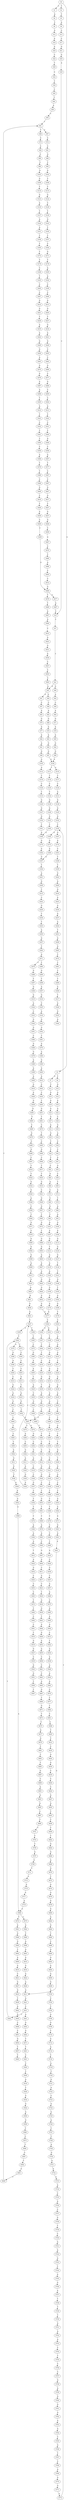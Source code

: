 strict digraph  {
	S0 -> S1 [ label = C ];
	S0 -> S2 [ label = T ];
	S0 -> S3 [ label = G ];
	S1 -> S4 [ label = A ];
	S2 -> S5 [ label = T ];
	S3 -> S6 [ label = T ];
	S3 -> S7 [ label = G ];
	S4 -> S8 [ label = T ];
	S5 -> S9 [ label = A ];
	S6 -> S10 [ label = G ];
	S7 -> S11 [ label = T ];
	S8 -> S12 [ label = G ];
	S9 -> S13 [ label = C ];
	S10 -> S14 [ label = A ];
	S11 -> S15 [ label = G ];
	S12 -> S16 [ label = A ];
	S13 -> S17 [ label = C ];
	S14 -> S18 [ label = A ];
	S15 -> S19 [ label = A ];
	S16 -> S20 [ label = A ];
	S17 -> S21 [ label = G ];
	S18 -> S22 [ label = A ];
	S19 -> S23 [ label = G ];
	S20 -> S24 [ label = C ];
	S21 -> S25 [ label = G ];
	S22 -> S26 [ label = C ];
	S23 -> S27 [ label = G ];
	S24 -> S28 [ label = T ];
	S25 -> S29 [ label = A ];
	S26 -> S30 [ label = G ];
	S27 -> S31 [ label = A ];
	S28 -> S32 [ label = C ];
	S29 -> S33 [ label = C ];
	S30 -> S34 [ label = A ];
	S31 -> S35 [ label = G ];
	S32 -> S36 [ label = T ];
	S33 -> S37 [ label = C ];
	S34 -> S38 [ label = C ];
	S35 -> S39 [ label = T ];
	S36 -> S40 [ label = C ];
	S37 -> S41 [ label = T ];
	S38 -> S42 [ label = C ];
	S39 -> S43 [ label = T ];
	S40 -> S44 [ label = T ];
	S41 -> S45 [ label = A ];
	S41 -> S46 [ label = G ];
	S42 -> S47 [ label = A ];
	S43 -> S48 [ label = T ];
	S44 -> S49 [ label = A ];
	S45 -> S50 [ label = G ];
	S45 -> S51 [ label = A ];
	S46 -> S52 [ label = A ];
	S47 -> S53 [ label = G ];
	S48 -> S54 [ label = C ];
	S49 -> S55 [ label = C ];
	S50 -> S56 [ label = C ];
	S51 -> S57 [ label = C ];
	S52 -> S58 [ label = C ];
	S53 -> S59 [ label = C ];
	S54 -> S60 [ label = G ];
	S55 -> S61 [ label = T ];
	S56 -> S62 [ label = A ];
	S57 -> S63 [ label = A ];
	S58 -> S64 [ label = A ];
	S59 -> S65 [ label = T ];
	S60 -> S66 [ label = A ];
	S61 -> S67 [ label = A ];
	S61 -> S68 [ label = T ];
	S62 -> S69 [ label = G ];
	S63 -> S70 [ label = G ];
	S64 -> S71 [ label = G ];
	S65 -> S72 [ label = A ];
	S66 -> S73 [ label = C ];
	S67 -> S74 [ label = C ];
	S68 -> S75 [ label = C ];
	S69 -> S76 [ label = A ];
	S70 -> S77 [ label = A ];
	S71 -> S78 [ label = A ];
	S72 -> S79 [ label = T ];
	S73 -> S80 [ label = C ];
	S74 -> S81 [ label = C ];
	S75 -> S82 [ label = C ];
	S76 -> S83 [ label = A ];
	S77 -> S84 [ label = A ];
	S78 -> S85 [ label = A ];
	S79 -> S86 [ label = A ];
	S80 -> S87 [ label = G ];
	S81 -> S88 [ label = G ];
	S82 -> S89 [ label = C ];
	S83 -> S90 [ label = G ];
	S84 -> S91 [ label = A ];
	S85 -> S92 [ label = G ];
	S86 -> S93 [ label = A ];
	S87 -> S94 [ label = T ];
	S88 -> S95 [ label = T ];
	S89 -> S96 [ label = T ];
	S90 -> S97 [ label = G ];
	S91 -> S98 [ label = G ];
	S92 -> S99 [ label = G ];
	S93 -> S100 [ label = G ];
	S94 -> S101 [ label = A ];
	S95 -> S102 [ label = G ];
	S96 -> S103 [ label = G ];
	S97 -> S104 [ label = G ];
	S98 -> S105 [ label = G ];
	S99 -> S104 [ label = G ];
	S100 -> S106 [ label = A ];
	S101 -> S107 [ label = A ];
	S102 -> S108 [ label = T ];
	S103 -> S109 [ label = G ];
	S104 -> S110 [ label = G ];
	S104 -> S111 [ label = T ];
	S105 -> S112 [ label = A ];
	S106 -> S113 [ label = G ];
	S107 -> S114 [ label = G ];
	S108 -> S115 [ label = T ];
	S109 -> S116 [ label = T ];
	S110 -> S117 [ label = T ];
	S111 -> S118 [ label = T ];
	S112 -> S119 [ label = T ];
	S113 -> S120 [ label = G ];
	S114 -> S121 [ label = T ];
	S115 -> S122 [ label = G ];
	S116 -> S123 [ label = G ];
	S117 -> S124 [ label = C ];
	S118 -> S125 [ label = C ];
	S119 -> S126 [ label = C ];
	S120 -> S127 [ label = G ];
	S121 -> S128 [ label = A ];
	S122 -> S129 [ label = C ];
	S123 -> S130 [ label = A ];
	S124 -> S131 [ label = A ];
	S125 -> S132 [ label = T ];
	S126 -> S133 [ label = T ];
	S127 -> S134 [ label = T ];
	S128 -> S135 [ label = A ];
	S129 -> S136 [ label = T ];
	S130 -> S137 [ label = T ];
	S131 -> S138 [ label = G ];
	S132 -> S139 [ label = G ];
	S133 -> S140 [ label = G ];
	S134 -> S141 [ label = T ];
	S135 -> S142 [ label = A ];
	S136 -> S143 [ label = G ];
	S137 -> S144 [ label = A ];
	S138 -> S145 [ label = G ];
	S139 -> S146 [ label = G ];
	S140 -> S147 [ label = G ];
	S141 -> S148 [ label = G ];
	S142 -> S149 [ label = G ];
	S143 -> S150 [ label = T ];
	S144 -> S151 [ label = A ];
	S145 -> S152 [ label = G ];
	S146 -> S153 [ label = G ];
	S147 -> S154 [ label = G ];
	S148 -> S155 [ label = T ];
	S149 -> S156 [ label = G ];
	S150 -> S157 [ label = T ];
	S151 -> S158 [ label = T ];
	S152 -> S159 [ label = T ];
	S153 -> S160 [ label = T ];
	S154 -> S161 [ label = T ];
	S155 -> S162 [ label = A ];
	S156 -> S163 [ label = A ];
	S157 -> S164 [ label = C ];
	S158 -> S165 [ label = T ];
	S159 -> S166 [ label = A ];
	S159 -> S167 [ label = G ];
	S160 -> S168 [ label = A ];
	S161 -> S168 [ label = A ];
	S162 -> S169 [ label = G ];
	S163 -> S170 [ label = A ];
	S164 -> S171 [ label = G ];
	S165 -> S172 [ label = T ];
	S166 -> S173 [ label = G ];
	S167 -> S174 [ label = A ];
	S168 -> S175 [ label = G ];
	S169 -> S176 [ label = T ];
	S170 -> S177 [ label = A ];
	S171 -> S178 [ label = T ];
	S172 -> S179 [ label = T ];
	S173 -> S180 [ label = A ];
	S174 -> S181 [ label = C ];
	S175 -> S182 [ label = A ];
	S176 -> S183 [ label = C ];
	S177 -> S184 [ label = C ];
	S178 -> S185 [ label = A ];
	S179 -> S186 [ label = C ];
	S180 -> S187 [ label = G ];
	S181 -> S188 [ label = T ];
	S182 -> S187 [ label = G ];
	S183 -> S189 [ label = A ];
	S184 -> S190 [ label = C ];
	S184 -> S191 [ label = G ];
	S185 -> S192 [ label = A ];
	S186 -> S193 [ label = T ];
	S187 -> S194 [ label = T ];
	S188 -> S195 [ label = T ];
	S189 -> S196 [ label = A ];
	S190 -> S197 [ label = T ];
	S191 -> S198 [ label = T ];
	S192 -> S199 [ label = C ];
	S193 -> S200 [ label = C ];
	S194 -> S201 [ label = A ];
	S195 -> S202 [ label = G ];
	S196 -> S203 [ label = A ];
	S197 -> S204 [ label = T ];
	S198 -> S205 [ label = C ];
	S199 -> S206 [ label = C ];
	S200 -> S207 [ label = C ];
	S201 -> S208 [ label = G ];
	S202 -> S209 [ label = A ];
	S203 -> S210 [ label = A ];
	S204 -> S211 [ label = T ];
	S205 -> S212 [ label = G ];
	S206 -> S213 [ label = G ];
	S207 -> S214 [ label = G ];
	S208 -> S215 [ label = T ];
	S209 -> S216 [ label = G ];
	S210 -> S217 [ label = T ];
	S211 -> S218 [ label = C ];
	S212 -> S219 [ label = A ];
	S213 -> S220 [ label = G ];
	S214 -> S221 [ label = G ];
	S215 -> S222 [ label = C ];
	S216 -> S223 [ label = A ];
	S217 -> S224 [ label = A ];
	S218 -> S225 [ label = C ];
	S219 -> S226 [ label = A ];
	S220 -> S227 [ label = T ];
	S221 -> S228 [ label = T ];
	S222 -> S229 [ label = G ];
	S223 -> S230 [ label = A ];
	S224 -> S231 [ label = A ];
	S225 -> S232 [ label = G ];
	S226 -> S233 [ label = G ];
	S227 -> S234 [ label = G ];
	S228 -> S235 [ label = A ];
	S229 -> S236 [ label = T ];
	S230 -> S237 [ label = A ];
	S231 -> S238 [ label = G ];
	S232 -> S239 [ label = T ];
	S233 -> S240 [ label = A ];
	S234 -> S241 [ label = A ];
	S235 -> S242 [ label = A ];
	S236 -> S243 [ label = T ];
	S237 -> S244 [ label = A ];
	S238 -> S245 [ label = A ];
	S239 -> S246 [ label = A ];
	S240 -> S247 [ label = A ];
	S241 -> S248 [ label = G ];
	S242 -> S249 [ label = G ];
	S243 -> S250 [ label = A ];
	S244 -> S251 [ label = T ];
	S245 -> S252 [ label = C ];
	S246 -> S253 [ label = G ];
	S247 -> S254 [ label = A ];
	S248 -> S255 [ label = C ];
	S249 -> S256 [ label = G ];
	S250 -> S257 [ label = G ];
	S251 -> S258 [ label = G ];
	S252 -> S259 [ label = T ];
	S253 -> S260 [ label = T ];
	S254 -> S261 [ label = A ];
	S255 -> S262 [ label = C ];
	S256 -> S263 [ label = A ];
	S257 -> S264 [ label = T ];
	S258 -> S265 [ label = G ];
	S259 -> S266 [ label = T ];
	S260 -> S267 [ label = C ];
	S261 -> S268 [ label = C ];
	S262 -> S269 [ label = G ];
	S263 -> S270 [ label = G ];
	S264 -> S271 [ label = A ];
	S265 -> S272 [ label = T ];
	S266 -> S273 [ label = A ];
	S267 -> S274 [ label = G ];
	S267 -> S275 [ label = C ];
	S268 -> S276 [ label = C ];
	S269 -> S277 [ label = C ];
	S270 -> S278 [ label = G ];
	S271 -> S279 [ label = C ];
	S271 -> S280 [ label = T ];
	S272 -> S281 [ label = T ];
	S273 -> S282 [ label = T ];
	S274 -> S283 [ label = G ];
	S275 -> S284 [ label = A ];
	S276 -> S285 [ label = T ];
	S277 -> S286 [ label = G ];
	S278 -> S287 [ label = A ];
	S279 -> S288 [ label = G ];
	S280 -> S289 [ label = G ];
	S281 -> S290 [ label = T ];
	S282 -> S291 [ label = T ];
	S283 -> S292 [ label = C ];
	S284 -> S293 [ label = C ];
	S285 -> S294 [ label = T ];
	S286 -> S295 [ label = C ];
	S287 -> S296 [ label = A ];
	S288 -> S297 [ label = T ];
	S289 -> S298 [ label = T ];
	S290 -> S299 [ label = T ];
	S291 -> S300 [ label = G ];
	S292 -> S301 [ label = G ];
	S293 -> S302 [ label = G ];
	S294 -> S303 [ label = C ];
	S295 -> S304 [ label = C ];
	S296 -> S305 [ label = T ];
	S297 -> S306 [ label = G ];
	S298 -> S307 [ label = A ];
	S299 -> S308 [ label = A ];
	S300 -> S309 [ label = T ];
	S301 -> S310 [ label = A ];
	S302 -> S311 [ label = A ];
	S303 -> S312 [ label = C ];
	S304 -> S313 [ label = A ];
	S305 -> S314 [ label = A ];
	S306 -> S315 [ label = G ];
	S307 -> S316 [ label = G ];
	S308 -> S317 [ label = T ];
	S309 -> S318 [ label = G ];
	S310 -> S319 [ label = C ];
	S311 -> S320 [ label = A ];
	S312 -> S321 [ label = A ];
	S313 -> S322 [ label = T ];
	S314 -> S323 [ label = T ];
	S315 -> S324 [ label = A ];
	S316 -> S325 [ label = C ];
	S317 -> S326 [ label = A ];
	S318 -> S327 [ label = A ];
	S319 -> S328 [ label = C ];
	S320 -> S329 [ label = G ];
	S321 -> S330 [ label = G ];
	S322 -> S331 [ label = C ];
	S323 -> S332 [ label = C ];
	S324 -> S333 [ label = C ];
	S325 -> S334 [ label = A ];
	S326 -> S335 [ label = G ];
	S327 -> S336 [ label = C ];
	S328 -> S337 [ label = G ];
	S329 -> S338 [ label = A ];
	S330 -> S339 [ label = T ];
	S331 -> S340 [ label = T ];
	S332 -> S341 [ label = T ];
	S333 -> S342 [ label = G ];
	S334 -> S343 [ label = G ];
	S335 -> S344 [ label = A ];
	S336 -> S345 [ label = T ];
	S337 -> S346 [ label = C ];
	S338 -> S347 [ label = C ];
	S339 -> S348 [ label = T ];
	S340 -> S349 [ label = A ];
	S341 -> S350 [ label = T ];
	S342 -> S351 [ label = G ];
	S343 -> S352 [ label = G ];
	S345 -> S353 [ label = A ];
	S346 -> S354 [ label = T ];
	S347 -> S355 [ label = C ];
	S347 -> S356 [ label = T ];
	S348 -> S357 [ label = T ];
	S349 -> S358 [ label = C ];
	S350 -> S359 [ label = C ];
	S351 -> S360 [ label = C ];
	S352 -> S361 [ label = T ];
	S353 -> S362 [ label = A ];
	S354 -> S363 [ label = T ];
	S355 -> S364 [ label = T ];
	S356 -> S365 [ label = T ];
	S357 -> S366 [ label = T ];
	S358 -> S367 [ label = A ];
	S359 -> S368 [ label = A ];
	S360 -> S369 [ label = G ];
	S361 -> S370 [ label = A ];
	S362 -> S371 [ label = A ];
	S363 -> S372 [ label = C ];
	S364 -> S373 [ label = T ];
	S364 -> S374 [ label = A ];
	S365 -> S375 [ label = C ];
	S366 -> S376 [ label = C ];
	S367 -> S377 [ label = T ];
	S368 -> S378 [ label = T ];
	S369 -> S379 [ label = G ];
	S370 -> S380 [ label = A ];
	S371 -> S381 [ label = G ];
	S372 -> S382 [ label = A ];
	S373 -> S383 [ label = C ];
	S374 -> S384 [ label = G ];
	S375 -> S385 [ label = G ];
	S376 -> S386 [ label = C ];
	S377 -> S387 [ label = C ];
	S378 -> S388 [ label = T ];
	S379 -> S389 [ label = A ];
	S380 -> S390 [ label = G ];
	S381 -> S391 [ label = A ];
	S382 -> S392 [ label = A ];
	S383 -> S393 [ label = C ];
	S384 -> S394 [ label = A ];
	S385 -> S395 [ label = A ];
	S386 -> S396 [ label = C ];
	S387 -> S397 [ label = C ];
	S388 -> S398 [ label = C ];
	S389 -> S399 [ label = A ];
	S390 -> S400 [ label = A ];
	S391 -> S401 [ label = A ];
	S392 -> S402 [ label = A ];
	S393 -> S403 [ label = C ];
	S394 -> S404 [ label = T ];
	S395 -> S405 [ label = A ];
	S396 -> S406 [ label = T ];
	S397 -> S407 [ label = G ];
	S398 -> S408 [ label = G ];
	S399 -> S409 [ label = A ];
	S400 -> S410 [ label = A ];
	S401 -> S411 [ label = G ];
	S402 -> S412 [ label = T ];
	S403 -> S413 [ label = G ];
	S404 -> S414 [ label = C ];
	S405 -> S415 [ label = T ];
	S406 -> S416 [ label = A ];
	S407 -> S417 [ label = G ];
	S408 -> S418 [ label = C ];
	S409 -> S419 [ label = G ];
	S410 -> S420 [ label = C ];
	S411 -> S421 [ label = A ];
	S412 -> S422 [ label = A ];
	S413 -> S423 [ label = T ];
	S414 -> S424 [ label = G ];
	S415 -> S425 [ label = A ];
	S416 -> S426 [ label = C ];
	S417 -> S427 [ label = T ];
	S418 -> S428 [ label = T ];
	S419 -> S429 [ label = A ];
	S420 -> S430 [ label = C ];
	S421 -> S431 [ label = C ];
	S422 -> S432 [ label = G ];
	S423 -> S433 [ label = A ];
	S424 -> S434 [ label = A ];
	S425 -> S435 [ label = C ];
	S426 -> S436 [ label = G ];
	S427 -> S437 [ label = G ];
	S428 -> S438 [ label = A ];
	S429 -> S439 [ label = G ];
	S430 -> S440 [ label = T ];
	S431 -> S441 [ label = A ];
	S431 -> S442 [ label = C ];
	S432 -> S443 [ label = C ];
	S433 -> S444 [ label = G ];
	S434 -> S445 [ label = G ];
	S435 -> S446 [ label = G ];
	S436 -> S447 [ label = C ];
	S437 -> S448 [ label = G ];
	S438 -> S449 [ label = C ];
	S439 -> S450 [ label = G ];
	S440 -> S451 [ label = G ];
	S441 -> S452 [ label = G ];
	S442 -> S364 [ label = T ];
	S443 -> S453 [ label = C ];
	S444 -> S454 [ label = T ];
	S445 -> S455 [ label = C ];
	S446 -> S456 [ label = C ];
	S447 -> S457 [ label = A ];
	S448 -> S458 [ label = C ];
	S449 -> S459 [ label = C ];
	S450 -> S460 [ label = T ];
	S451 -> S461 [ label = T ];
	S452 -> S462 [ label = G ];
	S453 -> S463 [ label = C ];
	S454 -> S267 [ label = C ];
	S455 -> S464 [ label = C ];
	S456 -> S465 [ label = C ];
	S457 -> S466 [ label = A ];
	S458 -> S467 [ label = G ];
	S459 -> S468 [ label = G ];
	S460 -> S469 [ label = C ];
	S461 -> S470 [ label = C ];
	S462 -> S471 [ label = T ];
	S463 -> S472 [ label = T ];
	S464 -> S473 [ label = C ];
	S465 -> S474 [ label = T ];
	S466 -> S475 [ label = C ];
	S467 -> S476 [ label = C ];
	S468 -> S477 [ label = G ];
	S468 -> S478 [ label = T ];
	S469 -> S479 [ label = G ];
	S470 -> S480 [ label = T ];
	S471 -> S481 [ label = T ];
	S472 -> S482 [ label = T ];
	S473 -> S483 [ label = C ];
	S474 -> S484 [ label = T ];
	S475 -> S485 [ label = A ];
	S476 -> S486 [ label = T ];
	S477 -> S487 [ label = A ];
	S478 -> S488 [ label = T ];
	S479 -> S489 [ label = C ];
	S480 -> S490 [ label = C ];
	S481 -> S491 [ label = C ];
	S482 -> S492 [ label = C ];
	S483 -> S493 [ label = T ];
	S484 -> S494 [ label = C ];
	S485 -> S495 [ label = A ];
	S486 -> S496 [ label = A ];
	S487 -> S33 [ label = C ];
	S488 -> S497 [ label = A ];
	S489 -> S498 [ label = G ];
	S490 -> S499 [ label = G ];
	S491 -> S500 [ label = C ];
	S492 -> S501 [ label = C ];
	S493 -> S502 [ label = A ];
	S494 -> S503 [ label = C ];
	S495 -> S504 [ label = A ];
	S496 -> S505 [ label = C ];
	S497 -> S506 [ label = A ];
	S498 -> S507 [ label = C ];
	S499 -> S508 [ label = C ];
	S500 -> S509 [ label = T ];
	S501 -> S510 [ label = T ];
	S502 -> S511 [ label = G ];
	S503 -> S512 [ label = G ];
	S504 -> S513 [ label = C ];
	S505 -> S514 [ label = C ];
	S506 -> S515 [ label = C ];
	S507 -> S516 [ label = T ];
	S508 -> S517 [ label = T ];
	S509 -> S518 [ label = A ];
	S510 -> S519 [ label = G ];
	S511 -> S520 [ label = G ];
	S512 -> S521 [ label = G ];
	S513 -> S522 [ label = T ];
	S514 -> S468 [ label = G ];
	S515 -> S523 [ label = G ];
	S516 -> S524 [ label = T ];
	S517 -> S525 [ label = T ];
	S518 -> S526 [ label = T ];
	S519 -> S527 [ label = G ];
	S520 -> S528 [ label = T ];
	S521 -> S529 [ label = G ];
	S522 -> S530 [ label = A ];
	S523 -> S531 [ label = G ];
	S524 -> S532 [ label = G ];
	S525 -> S533 [ label = G ];
	S526 -> S534 [ label = G ];
	S527 -> S535 [ label = C ];
	S528 -> S536 [ label = A ];
	S529 -> S537 [ label = C ];
	S530 -> S538 [ label = A ];
	S531 -> S539 [ label = A ];
	S532 -> S540 [ label = G ];
	S533 -> S541 [ label = C ];
	S534 -> S542 [ label = G ];
	S535 -> S543 [ label = G ];
	S536 -> S544 [ label = A ];
	S537 -> S545 [ label = T ];
	S538 -> S546 [ label = A ];
	S539 -> S547 [ label = C ];
	S540 -> S548 [ label = A ];
	S541 -> S549 [ label = G ];
	S542 -> S550 [ label = A ];
	S543 -> S551 [ label = G ];
	S544 -> S552 [ label = A ];
	S545 -> S553 [ label = G ];
	S546 -> S554 [ label = A ];
	S547 -> S555 [ label = C ];
	S548 -> S556 [ label = C ];
	S549 -> S557 [ label = G ];
	S550 -> S558 [ label = G ];
	S551 -> S559 [ label = T ];
	S552 -> S560 [ label = A ];
	S553 -> S561 [ label = T ];
	S554 -> S562 [ label = A ];
	S555 -> S563 [ label = T ];
	S556 -> S564 [ label = T ];
	S557 -> S565 [ label = T ];
	S558 -> S566 [ label = T ];
	S559 -> S567 [ label = T ];
	S560 -> S568 [ label = A ];
	S561 -> S569 [ label = C ];
	S562 -> S570 [ label = C ];
	S563 -> S45 [ label = A ];
	S564 -> S571 [ label = G ];
	S565 -> S572 [ label = G ];
	S566 -> S573 [ label = C ];
	S568 -> S574 [ label = T ];
	S568 -> S575 [ label = G ];
	S569 -> S576 [ label = A ];
	S570 -> S577 [ label = C ];
	S571 -> S578 [ label = C ];
	S572 -> S579 [ label = T ];
	S573 -> S580 [ label = T ];
	S574 -> S581 [ label = A ];
	S575 -> S582 [ label = A ];
	S576 -> S583 [ label = A ];
	S577 -> S584 [ label = T ];
	S578 -> S585 [ label = G ];
	S579 -> S586 [ label = G ];
	S580 -> S587 [ label = C ];
	S581 -> S588 [ label = G ];
	S582 -> S589 [ label = T ];
	S583 -> S590 [ label = C ];
	S584 -> S591 [ label = C ];
	S585 -> S592 [ label = G ];
	S586 -> S593 [ label = G ];
	S587 -> S594 [ label = T ];
	S588 -> S595 [ label = G ];
	S589 -> S596 [ label = A ];
	S590 -> S597 [ label = G ];
	S591 -> S598 [ label = C ];
	S592 -> S599 [ label = G ];
	S593 -> S600 [ label = A ];
	S594 -> S601 [ label = A ];
	S595 -> S602 [ label = T ];
	S596 -> S603 [ label = A ];
	S597 -> S604 [ label = A ];
	S598 -> S605 [ label = T ];
	S599 -> S606 [ label = A ];
	S600 -> S607 [ label = A ];
	S601 -> S608 [ label = C ];
	S602 -> S609 [ label = A ];
	S603 -> S610 [ label = A ];
	S604 -> S611 [ label = C ];
	S605 -> S612 [ label = T ];
	S606 -> S613 [ label = C ];
	S607 -> S614 [ label = A ];
	S608 -> S61 [ label = T ];
	S609 -> S615 [ label = A ];
	S610 -> S616 [ label = G ];
	S611 -> S617 [ label = A ];
	S612 -> S618 [ label = C ];
	S613 -> S619 [ label = G ];
	S614 -> S620 [ label = G ];
	S615 -> S621 [ label = C ];
	S616 -> S622 [ label = A ];
	S617 -> S623 [ label = C ];
	S618 -> S624 [ label = G ];
	S619 -> S625 [ label = A ];
	S620 -> S626 [ label = G ];
	S621 -> S627 [ label = G ];
	S622 -> S628 [ label = A ];
	S623 -> S629 [ label = T ];
	S624 -> S630 [ label = A ];
	S625 -> S631 [ label = A ];
	S626 -> S632 [ label = A ];
	S627 -> S633 [ label = G ];
	S628 -> S411 [ label = G ];
	S629 -> S634 [ label = G ];
	S630 -> S635 [ label = C ];
	S631 -> S636 [ label = G ];
	S632 -> S637 [ label = A ];
	S633 -> S638 [ label = T ];
	S634 -> S639 [ label = G ];
	S635 -> S640 [ label = C ];
	S636 -> S641 [ label = A ];
	S637 -> S177 [ label = A ];
	S638 -> S642 [ label = A ];
	S639 -> S643 [ label = T ];
	S640 -> S644 [ label = C ];
	S641 -> S347 [ label = C ];
	S642 -> S645 [ label = G ];
	S643 -> S646 [ label = A ];
	S644 -> S647 [ label = A ];
	S645 -> S648 [ label = C ];
	S646 -> S649 [ label = G ];
	S647 -> S650 [ label = A ];
	S648 -> S651 [ label = C ];
	S649 -> S652 [ label = A ];
	S650 -> S653 [ label = T ];
	S651 -> S654 [ label = G ];
	S652 -> S655 [ label = A ];
	S653 -> S656 [ label = T ];
	S654 -> S657 [ label = T ];
	S655 -> S658 [ label = C ];
	S656 -> S659 [ label = T ];
	S657 -> S660 [ label = T ];
	S658 -> S661 [ label = C ];
	S659 -> S662 [ label = T ];
	S661 -> S663 [ label = C ];
	S662 -> S664 [ label = G ];
	S663 -> S665 [ label = A ];
	S664 -> S666 [ label = G ];
	S665 -> S667 [ label = G ];
	S666 -> S668 [ label = A ];
	S667 -> S669 [ label = T ];
	S668 -> S670 [ label = G ];
	S669 -> S671 [ label = G ];
	S670 -> S672 [ label = T ];
	S671 -> S673 [ label = T ];
	S672 -> S674 [ label = A ];
	S673 -> S675 [ label = C ];
	S674 -> S676 [ label = G ];
	S675 -> S677 [ label = G ];
	S676 -> S678 [ label = A ];
	S677 -> S679 [ label = G ];
	S678 -> S680 [ label = A ];
	S679 -> S681 [ label = T ];
	S680 -> S682 [ label = A ];
	S681 -> S683 [ label = T ];
	S682 -> S684 [ label = G ];
	S683 -> S685 [ label = T ];
	S684 -> S686 [ label = T ];
	S685 -> S687 [ label = G ];
	S686 -> S688 [ label = C ];
	S687 -> S689 [ label = C ];
	S688 -> S690 [ label = A ];
	S689 -> S691 [ label = A ];
	S690 -> S692 [ label = G ];
	S691 -> S693 [ label = A ];
	S692 -> S694 [ label = A ];
	S693 -> S695 [ label = A ];
	S694 -> S696 [ label = A ];
	S695 -> S697 [ label = C ];
	S696 -> S698 [ label = G ];
	S697 -> S699 [ label = T ];
	S698 -> S700 [ label = A ];
	S699 -> S701 [ label = C ];
	S700 -> S702 [ label = C ];
	S701 -> S703 [ label = C ];
	S702 -> S704 [ label = T ];
	S703 -> S705 [ label = T ];
	S704 -> S706 [ label = A ];
	S705 -> S707 [ label = G ];
	S706 -> S708 [ label = G ];
	S707 -> S709 [ label = G ];
	S708 -> S710 [ label = T ];
	S709 -> S711 [ label = T ];
	S710 -> S712 [ label = A ];
	S711 -> S713 [ label = A ];
	S712 -> S714 [ label = A ];
	S713 -> S715 [ label = A ];
	S714 -> S716 [ label = T ];
	S715 -> S717 [ label = A ];
	S716 -> S718 [ label = A ];
	S717 -> S719 [ label = A ];
	S718 -> S720 [ label = T ];
	S719 -> S568 [ label = A ];
	S720 -> S721 [ label = G ];
	S721 -> S722 [ label = A ];
	S722 -> S723 [ label = C ];
	S723 -> S724 [ label = A ];
	S724 -> S725 [ label = A ];
	S725 -> S726 [ label = A ];
	S726 -> S727 [ label = T ];
	S727 -> S728 [ label = T ];
	S728 -> S729 [ label = A ];
	S729 -> S730 [ label = G ];
	S730 -> S731 [ label = A ];
	S731 -> S732 [ label = A ];
	S732 -> S733 [ label = A ];
	S733 -> S734 [ label = A ];
	S734 -> S735 [ label = C ];
	S735 -> S736 [ label = A ];
	S736 -> S737 [ label = C ];
	S737 -> S738 [ label = G ];
	S738 -> S739 [ label = T ];
	S739 -> S740 [ label = C ];
	S740 -> S741 [ label = A ];
	S741 -> S742 [ label = A ];
	S742 -> S743 [ label = G ];
	S743 -> S744 [ label = T ];
	S744 -> S745 [ label = A ];
	S745 -> S746 [ label = G ];
	S746 -> S747 [ label = A ];
	S747 -> S748 [ label = T ];
	S748 -> S749 [ label = T ];
	S749 -> S750 [ label = T ];
	S750 -> S751 [ label = A ];
	S751 -> S752 [ label = A ];
	S752 -> S753 [ label = A ];
	S753 -> S754 [ label = C ];
	S754 -> S755 [ label = T ];
	S755 -> S756 [ label = C ];
	S756 -> S757 [ label = C ];
	S757 -> S758 [ label = G ];
	S758 -> S759 [ label = A ];
	S759 -> S760 [ label = G ];
	S760 -> S761 [ label = G ];
	S761 -> S762 [ label = G ];
	S762 -> S763 [ label = A ];
	S763 -> S764 [ label = A ];
	S764 -> S765 [ label = C ];
	S765 -> S766 [ label = G ];
	S766 -> S767 [ label = T ];
	S767 -> S768 [ label = C ];
	S768 -> S769 [ label = A ];
	S769 -> S770 [ label = G ];
	S770 -> S771 [ label = G ];
	S771 -> S772 [ label = G ];
	S772 -> S159 [ label = T ];
}
